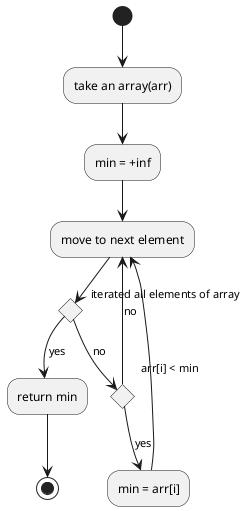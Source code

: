 @startuml
(*)--> take an array(arr)
--> min = +inf
--> move to next element
if iterated all elements of array then
    --> [yes] return min
    --> (*)
else
    --> [no] if arr[i] < min then
        --> [yes] min = arr[i]
        --> move to next element
    else
        --> [no] move to next element
endif
@enduml